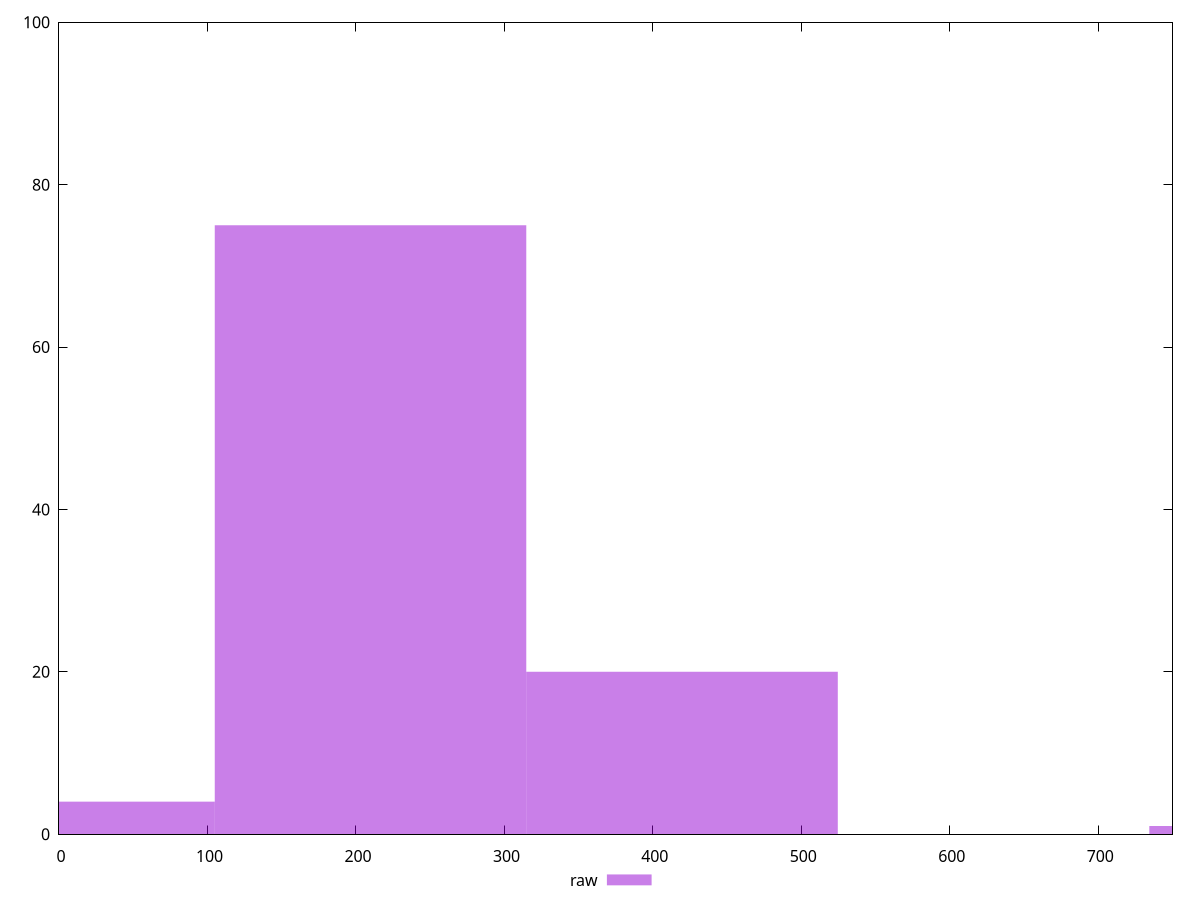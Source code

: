 reset

$raw <<EOF
419.6482412647967 20
209.82412063239835 75
0 4
839.2964825295934 1
EOF

set key outside below
set boxwidth 209.82412063239835
set xrange [0:750]
set yrange [0:100]
set trange [0:100]
set style fill transparent solid 0.5 noborder
set terminal svg size 640, 490 enhanced background rgb 'white'
set output "report_00013_2021-02-09T12-04-24.940Z/unused-css-rules/samples/pages+cached+noadtech+nomedia/raw/histogram.svg"

plot $raw title "raw" with boxes

reset
